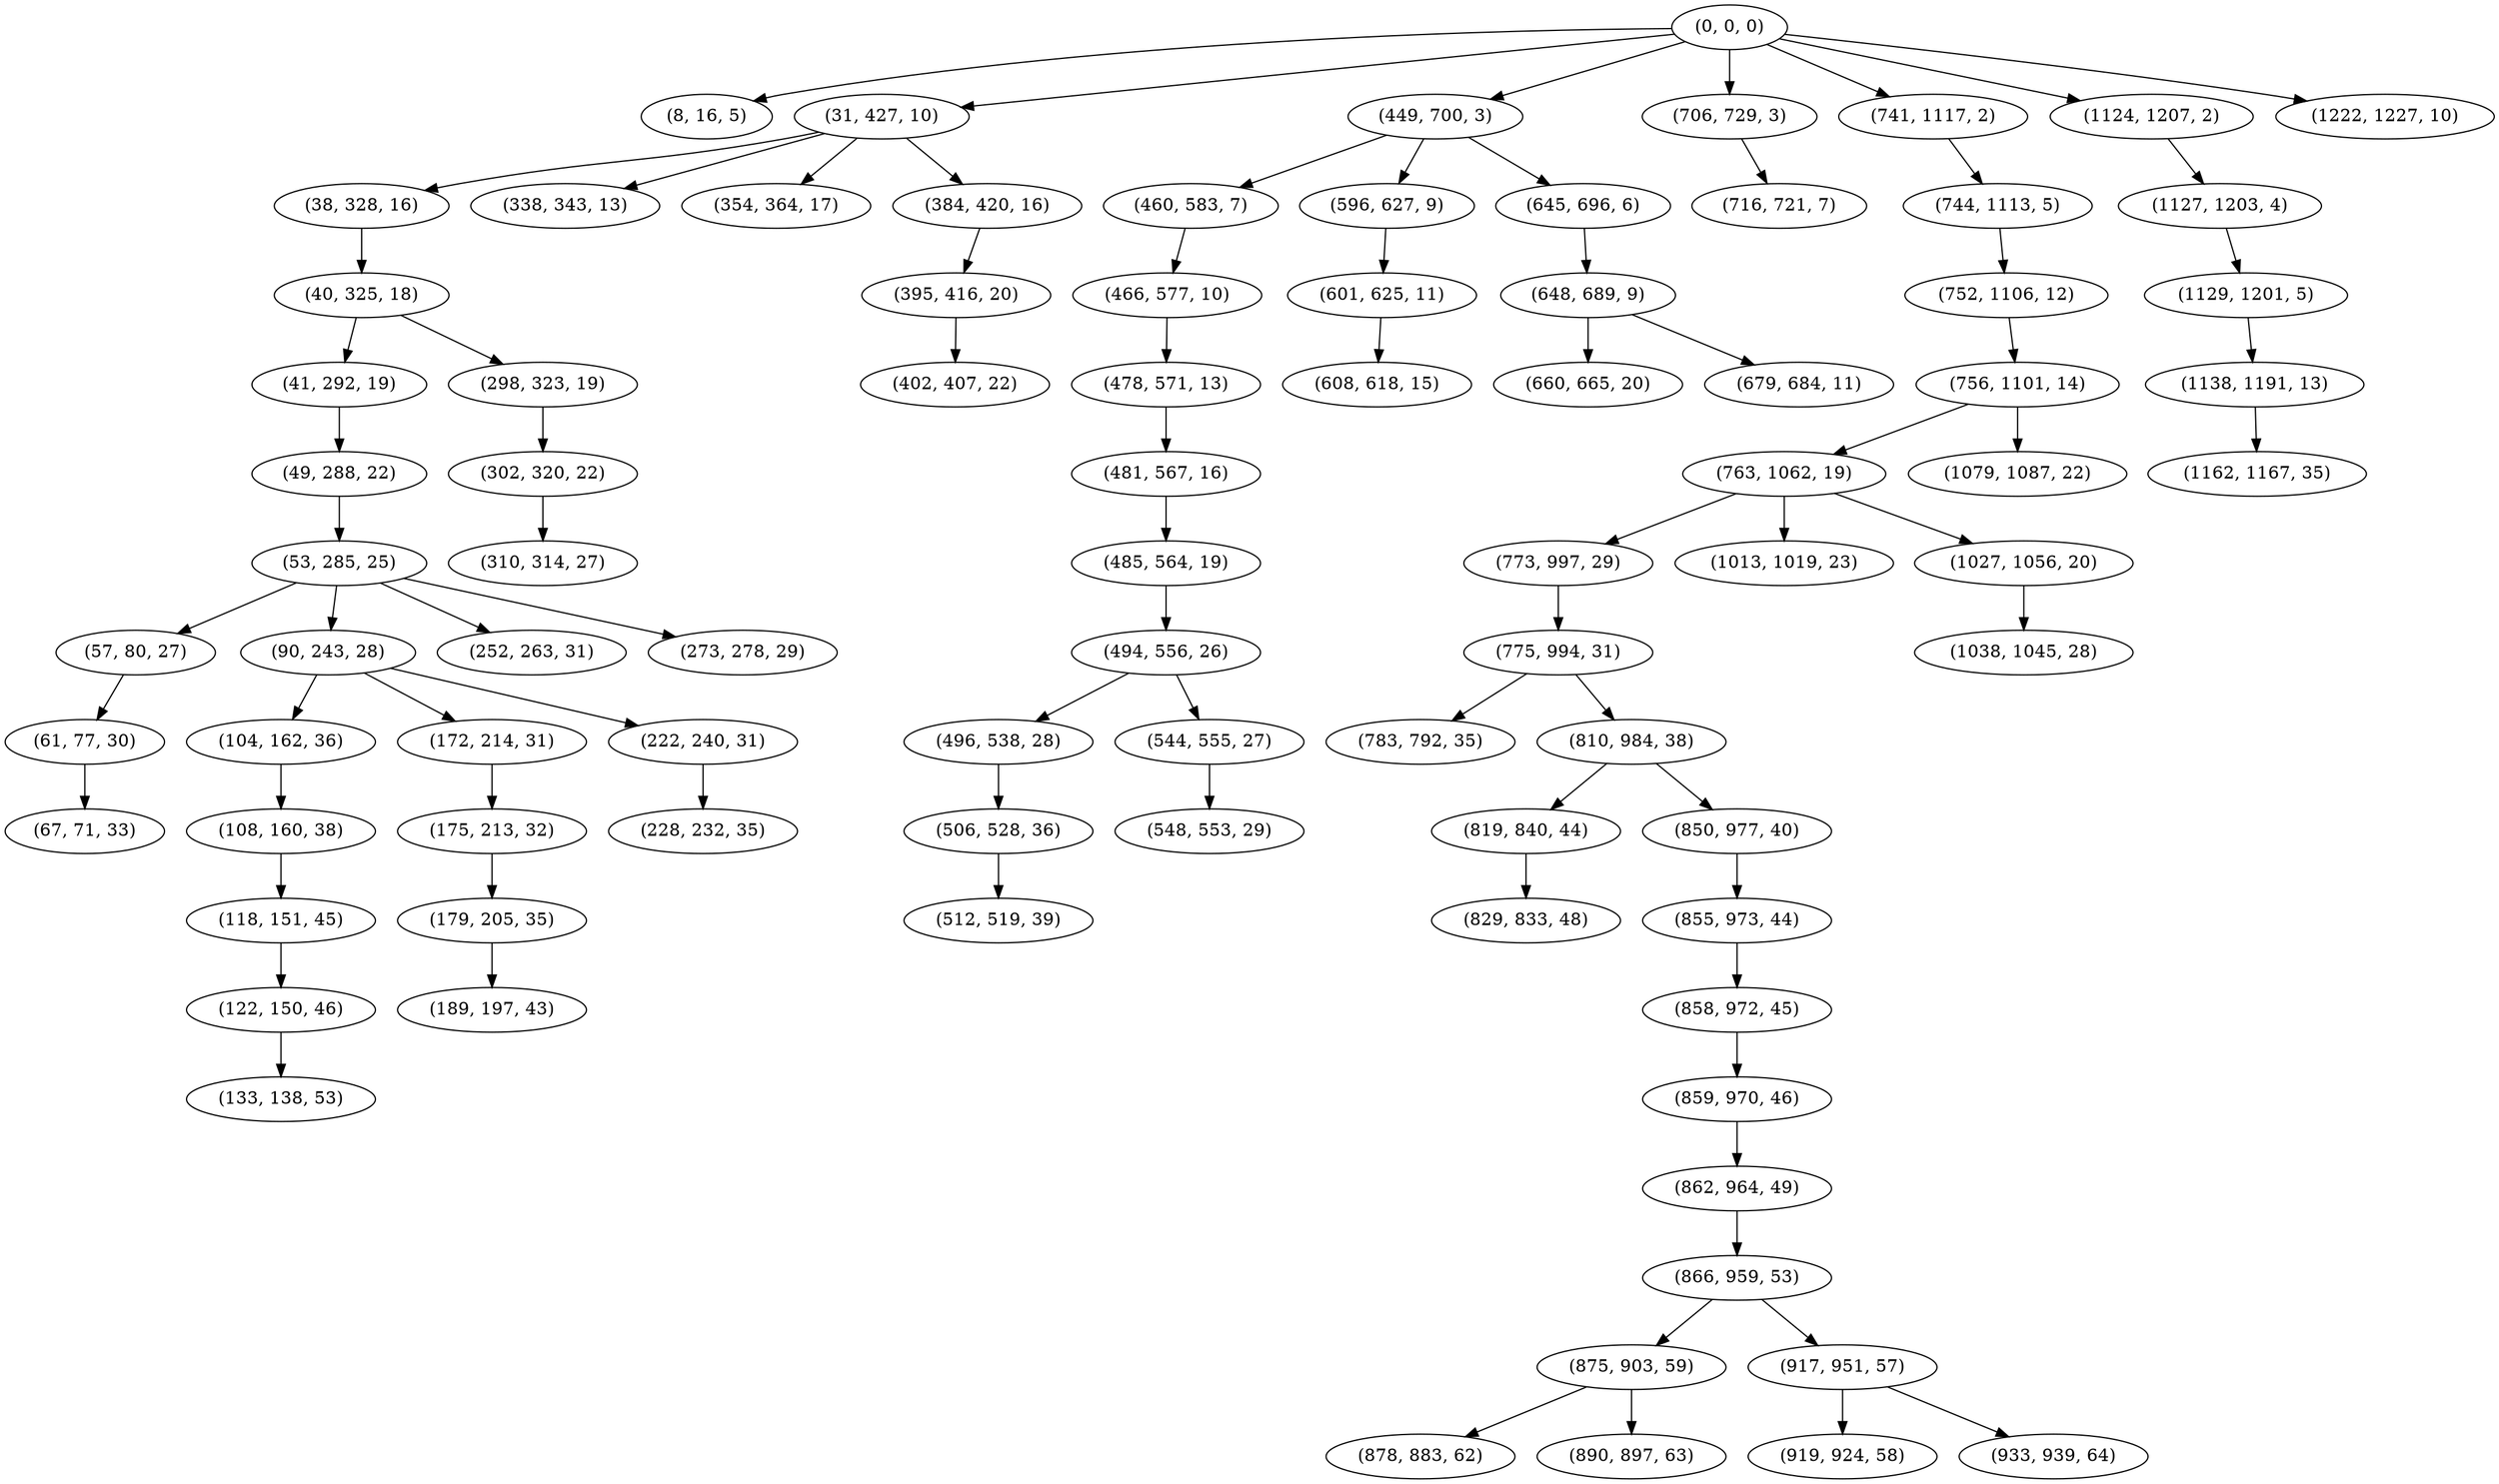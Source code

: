 digraph tree {
    "(0, 0, 0)";
    "(8, 16, 5)";
    "(31, 427, 10)";
    "(38, 328, 16)";
    "(40, 325, 18)";
    "(41, 292, 19)";
    "(49, 288, 22)";
    "(53, 285, 25)";
    "(57, 80, 27)";
    "(61, 77, 30)";
    "(67, 71, 33)";
    "(90, 243, 28)";
    "(104, 162, 36)";
    "(108, 160, 38)";
    "(118, 151, 45)";
    "(122, 150, 46)";
    "(133, 138, 53)";
    "(172, 214, 31)";
    "(175, 213, 32)";
    "(179, 205, 35)";
    "(189, 197, 43)";
    "(222, 240, 31)";
    "(228, 232, 35)";
    "(252, 263, 31)";
    "(273, 278, 29)";
    "(298, 323, 19)";
    "(302, 320, 22)";
    "(310, 314, 27)";
    "(338, 343, 13)";
    "(354, 364, 17)";
    "(384, 420, 16)";
    "(395, 416, 20)";
    "(402, 407, 22)";
    "(449, 700, 3)";
    "(460, 583, 7)";
    "(466, 577, 10)";
    "(478, 571, 13)";
    "(481, 567, 16)";
    "(485, 564, 19)";
    "(494, 556, 26)";
    "(496, 538, 28)";
    "(506, 528, 36)";
    "(512, 519, 39)";
    "(544, 555, 27)";
    "(548, 553, 29)";
    "(596, 627, 9)";
    "(601, 625, 11)";
    "(608, 618, 15)";
    "(645, 696, 6)";
    "(648, 689, 9)";
    "(660, 665, 20)";
    "(679, 684, 11)";
    "(706, 729, 3)";
    "(716, 721, 7)";
    "(741, 1117, 2)";
    "(744, 1113, 5)";
    "(752, 1106, 12)";
    "(756, 1101, 14)";
    "(763, 1062, 19)";
    "(773, 997, 29)";
    "(775, 994, 31)";
    "(783, 792, 35)";
    "(810, 984, 38)";
    "(819, 840, 44)";
    "(829, 833, 48)";
    "(850, 977, 40)";
    "(855, 973, 44)";
    "(858, 972, 45)";
    "(859, 970, 46)";
    "(862, 964, 49)";
    "(866, 959, 53)";
    "(875, 903, 59)";
    "(878, 883, 62)";
    "(890, 897, 63)";
    "(917, 951, 57)";
    "(919, 924, 58)";
    "(933, 939, 64)";
    "(1013, 1019, 23)";
    "(1027, 1056, 20)";
    "(1038, 1045, 28)";
    "(1079, 1087, 22)";
    "(1124, 1207, 2)";
    "(1127, 1203, 4)";
    "(1129, 1201, 5)";
    "(1138, 1191, 13)";
    "(1162, 1167, 35)";
    "(1222, 1227, 10)";
    "(0, 0, 0)" -> "(8, 16, 5)";
    "(0, 0, 0)" -> "(31, 427, 10)";
    "(0, 0, 0)" -> "(449, 700, 3)";
    "(0, 0, 0)" -> "(706, 729, 3)";
    "(0, 0, 0)" -> "(741, 1117, 2)";
    "(0, 0, 0)" -> "(1124, 1207, 2)";
    "(0, 0, 0)" -> "(1222, 1227, 10)";
    "(31, 427, 10)" -> "(38, 328, 16)";
    "(31, 427, 10)" -> "(338, 343, 13)";
    "(31, 427, 10)" -> "(354, 364, 17)";
    "(31, 427, 10)" -> "(384, 420, 16)";
    "(38, 328, 16)" -> "(40, 325, 18)";
    "(40, 325, 18)" -> "(41, 292, 19)";
    "(40, 325, 18)" -> "(298, 323, 19)";
    "(41, 292, 19)" -> "(49, 288, 22)";
    "(49, 288, 22)" -> "(53, 285, 25)";
    "(53, 285, 25)" -> "(57, 80, 27)";
    "(53, 285, 25)" -> "(90, 243, 28)";
    "(53, 285, 25)" -> "(252, 263, 31)";
    "(53, 285, 25)" -> "(273, 278, 29)";
    "(57, 80, 27)" -> "(61, 77, 30)";
    "(61, 77, 30)" -> "(67, 71, 33)";
    "(90, 243, 28)" -> "(104, 162, 36)";
    "(90, 243, 28)" -> "(172, 214, 31)";
    "(90, 243, 28)" -> "(222, 240, 31)";
    "(104, 162, 36)" -> "(108, 160, 38)";
    "(108, 160, 38)" -> "(118, 151, 45)";
    "(118, 151, 45)" -> "(122, 150, 46)";
    "(122, 150, 46)" -> "(133, 138, 53)";
    "(172, 214, 31)" -> "(175, 213, 32)";
    "(175, 213, 32)" -> "(179, 205, 35)";
    "(179, 205, 35)" -> "(189, 197, 43)";
    "(222, 240, 31)" -> "(228, 232, 35)";
    "(298, 323, 19)" -> "(302, 320, 22)";
    "(302, 320, 22)" -> "(310, 314, 27)";
    "(384, 420, 16)" -> "(395, 416, 20)";
    "(395, 416, 20)" -> "(402, 407, 22)";
    "(449, 700, 3)" -> "(460, 583, 7)";
    "(449, 700, 3)" -> "(596, 627, 9)";
    "(449, 700, 3)" -> "(645, 696, 6)";
    "(460, 583, 7)" -> "(466, 577, 10)";
    "(466, 577, 10)" -> "(478, 571, 13)";
    "(478, 571, 13)" -> "(481, 567, 16)";
    "(481, 567, 16)" -> "(485, 564, 19)";
    "(485, 564, 19)" -> "(494, 556, 26)";
    "(494, 556, 26)" -> "(496, 538, 28)";
    "(494, 556, 26)" -> "(544, 555, 27)";
    "(496, 538, 28)" -> "(506, 528, 36)";
    "(506, 528, 36)" -> "(512, 519, 39)";
    "(544, 555, 27)" -> "(548, 553, 29)";
    "(596, 627, 9)" -> "(601, 625, 11)";
    "(601, 625, 11)" -> "(608, 618, 15)";
    "(645, 696, 6)" -> "(648, 689, 9)";
    "(648, 689, 9)" -> "(660, 665, 20)";
    "(648, 689, 9)" -> "(679, 684, 11)";
    "(706, 729, 3)" -> "(716, 721, 7)";
    "(741, 1117, 2)" -> "(744, 1113, 5)";
    "(744, 1113, 5)" -> "(752, 1106, 12)";
    "(752, 1106, 12)" -> "(756, 1101, 14)";
    "(756, 1101, 14)" -> "(763, 1062, 19)";
    "(756, 1101, 14)" -> "(1079, 1087, 22)";
    "(763, 1062, 19)" -> "(773, 997, 29)";
    "(763, 1062, 19)" -> "(1013, 1019, 23)";
    "(763, 1062, 19)" -> "(1027, 1056, 20)";
    "(773, 997, 29)" -> "(775, 994, 31)";
    "(775, 994, 31)" -> "(783, 792, 35)";
    "(775, 994, 31)" -> "(810, 984, 38)";
    "(810, 984, 38)" -> "(819, 840, 44)";
    "(810, 984, 38)" -> "(850, 977, 40)";
    "(819, 840, 44)" -> "(829, 833, 48)";
    "(850, 977, 40)" -> "(855, 973, 44)";
    "(855, 973, 44)" -> "(858, 972, 45)";
    "(858, 972, 45)" -> "(859, 970, 46)";
    "(859, 970, 46)" -> "(862, 964, 49)";
    "(862, 964, 49)" -> "(866, 959, 53)";
    "(866, 959, 53)" -> "(875, 903, 59)";
    "(866, 959, 53)" -> "(917, 951, 57)";
    "(875, 903, 59)" -> "(878, 883, 62)";
    "(875, 903, 59)" -> "(890, 897, 63)";
    "(917, 951, 57)" -> "(919, 924, 58)";
    "(917, 951, 57)" -> "(933, 939, 64)";
    "(1027, 1056, 20)" -> "(1038, 1045, 28)";
    "(1124, 1207, 2)" -> "(1127, 1203, 4)";
    "(1127, 1203, 4)" -> "(1129, 1201, 5)";
    "(1129, 1201, 5)" -> "(1138, 1191, 13)";
    "(1138, 1191, 13)" -> "(1162, 1167, 35)";
}
